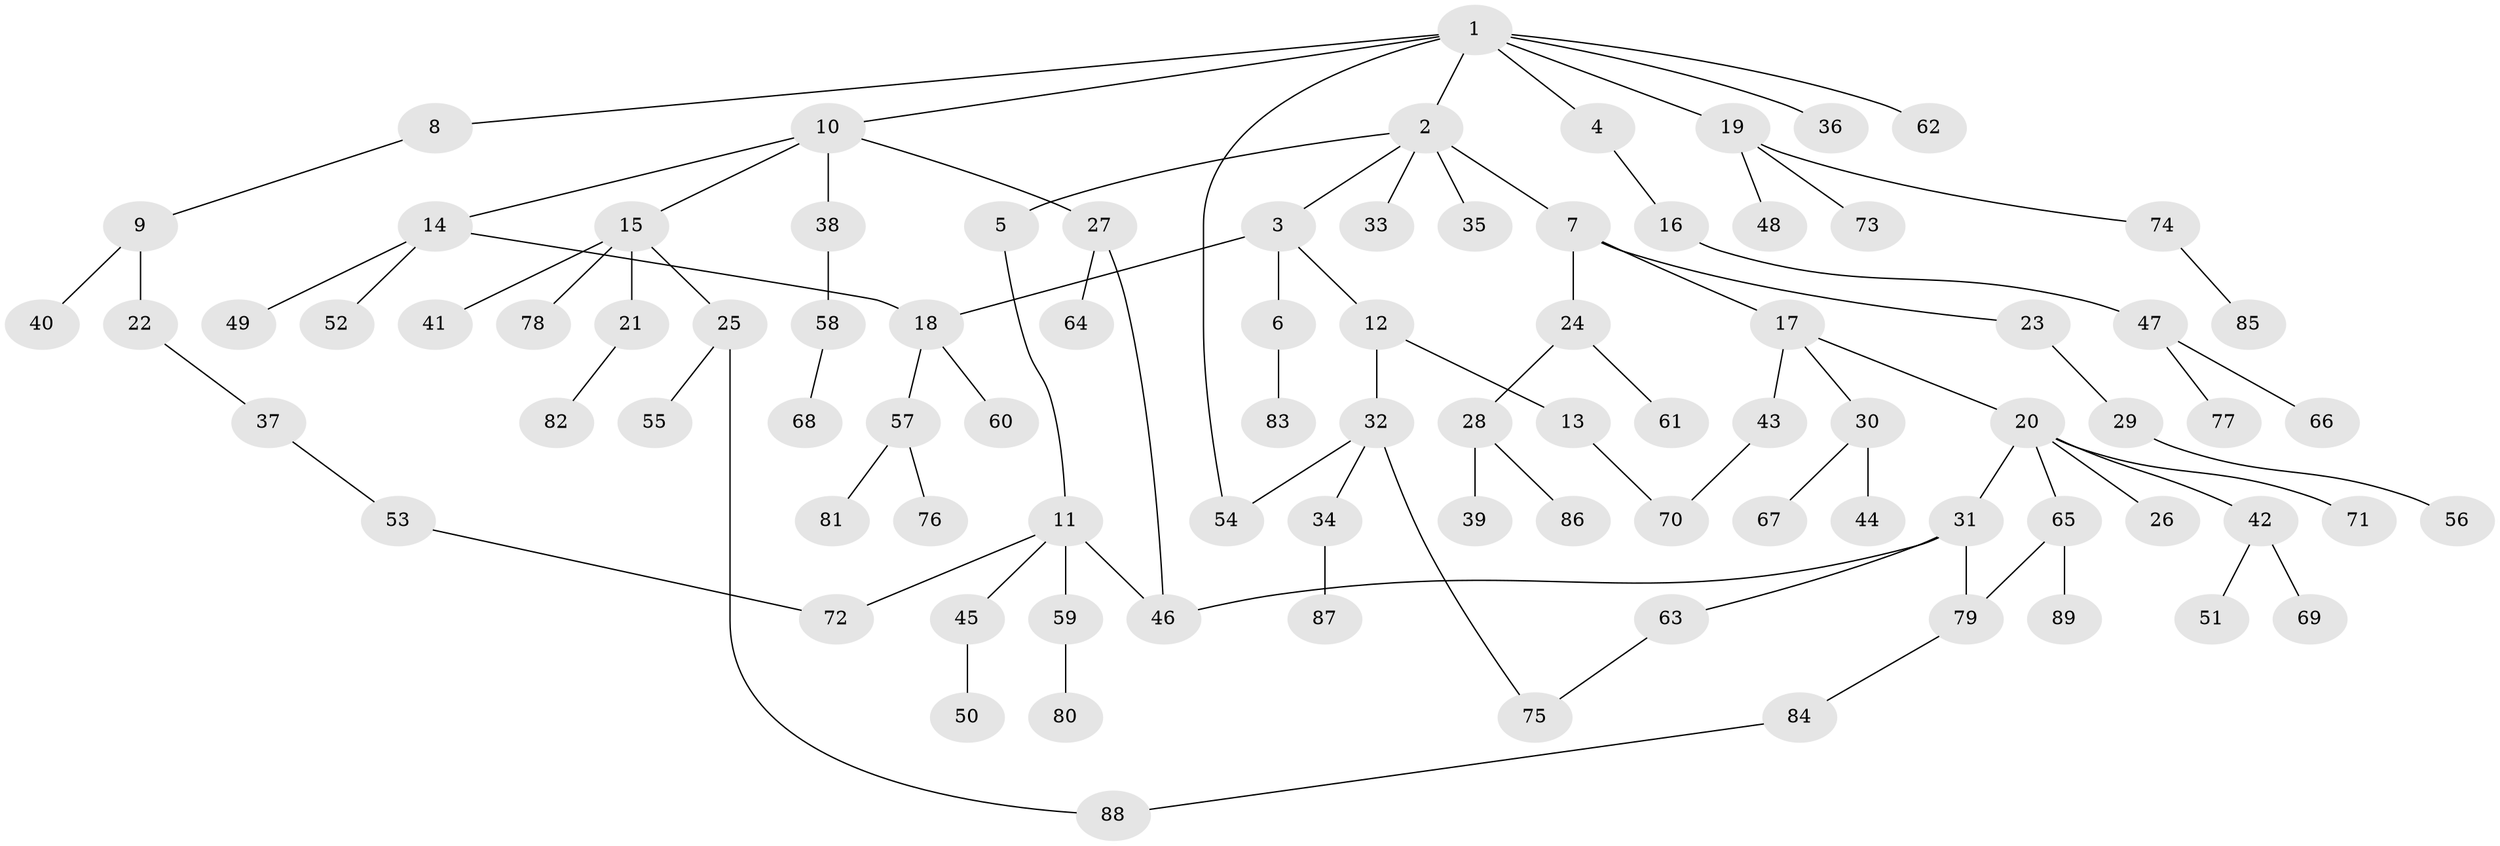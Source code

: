 // coarse degree distribution, {2: 0.37037037037037035, 5: 0.1111111111111111, 4: 0.07407407407407407, 1: 0.35185185185185186, 7: 0.018518518518518517, 3: 0.07407407407407407}
// Generated by graph-tools (version 1.1) at 2025/36/03/04/25 23:36:07]
// undirected, 89 vertices, 97 edges
graph export_dot {
  node [color=gray90,style=filled];
  1;
  2;
  3;
  4;
  5;
  6;
  7;
  8;
  9;
  10;
  11;
  12;
  13;
  14;
  15;
  16;
  17;
  18;
  19;
  20;
  21;
  22;
  23;
  24;
  25;
  26;
  27;
  28;
  29;
  30;
  31;
  32;
  33;
  34;
  35;
  36;
  37;
  38;
  39;
  40;
  41;
  42;
  43;
  44;
  45;
  46;
  47;
  48;
  49;
  50;
  51;
  52;
  53;
  54;
  55;
  56;
  57;
  58;
  59;
  60;
  61;
  62;
  63;
  64;
  65;
  66;
  67;
  68;
  69;
  70;
  71;
  72;
  73;
  74;
  75;
  76;
  77;
  78;
  79;
  80;
  81;
  82;
  83;
  84;
  85;
  86;
  87;
  88;
  89;
  1 -- 2;
  1 -- 4;
  1 -- 8;
  1 -- 10;
  1 -- 19;
  1 -- 36;
  1 -- 54;
  1 -- 62;
  2 -- 3;
  2 -- 5;
  2 -- 7;
  2 -- 33;
  2 -- 35;
  3 -- 6;
  3 -- 12;
  3 -- 18;
  4 -- 16;
  5 -- 11;
  6 -- 83;
  7 -- 17;
  7 -- 23;
  7 -- 24;
  8 -- 9;
  9 -- 22;
  9 -- 40;
  10 -- 14;
  10 -- 15;
  10 -- 27;
  10 -- 38;
  11 -- 45;
  11 -- 46;
  11 -- 59;
  11 -- 72;
  12 -- 13;
  12 -- 32;
  13 -- 70;
  14 -- 18;
  14 -- 49;
  14 -- 52;
  15 -- 21;
  15 -- 25;
  15 -- 41;
  15 -- 78;
  16 -- 47;
  17 -- 20;
  17 -- 30;
  17 -- 43;
  18 -- 57;
  18 -- 60;
  19 -- 48;
  19 -- 73;
  19 -- 74;
  20 -- 26;
  20 -- 31;
  20 -- 42;
  20 -- 65;
  20 -- 71;
  21 -- 82;
  22 -- 37;
  23 -- 29;
  24 -- 28;
  24 -- 61;
  25 -- 55;
  25 -- 88;
  27 -- 64;
  27 -- 46;
  28 -- 39;
  28 -- 86;
  29 -- 56;
  30 -- 44;
  30 -- 67;
  31 -- 63;
  31 -- 46;
  31 -- 79;
  32 -- 34;
  32 -- 75;
  32 -- 54;
  34 -- 87;
  37 -- 53;
  38 -- 58;
  42 -- 51;
  42 -- 69;
  43 -- 70;
  45 -- 50;
  47 -- 66;
  47 -- 77;
  53 -- 72;
  57 -- 76;
  57 -- 81;
  58 -- 68;
  59 -- 80;
  63 -- 75;
  65 -- 79;
  65 -- 89;
  74 -- 85;
  79 -- 84;
  84 -- 88;
}
